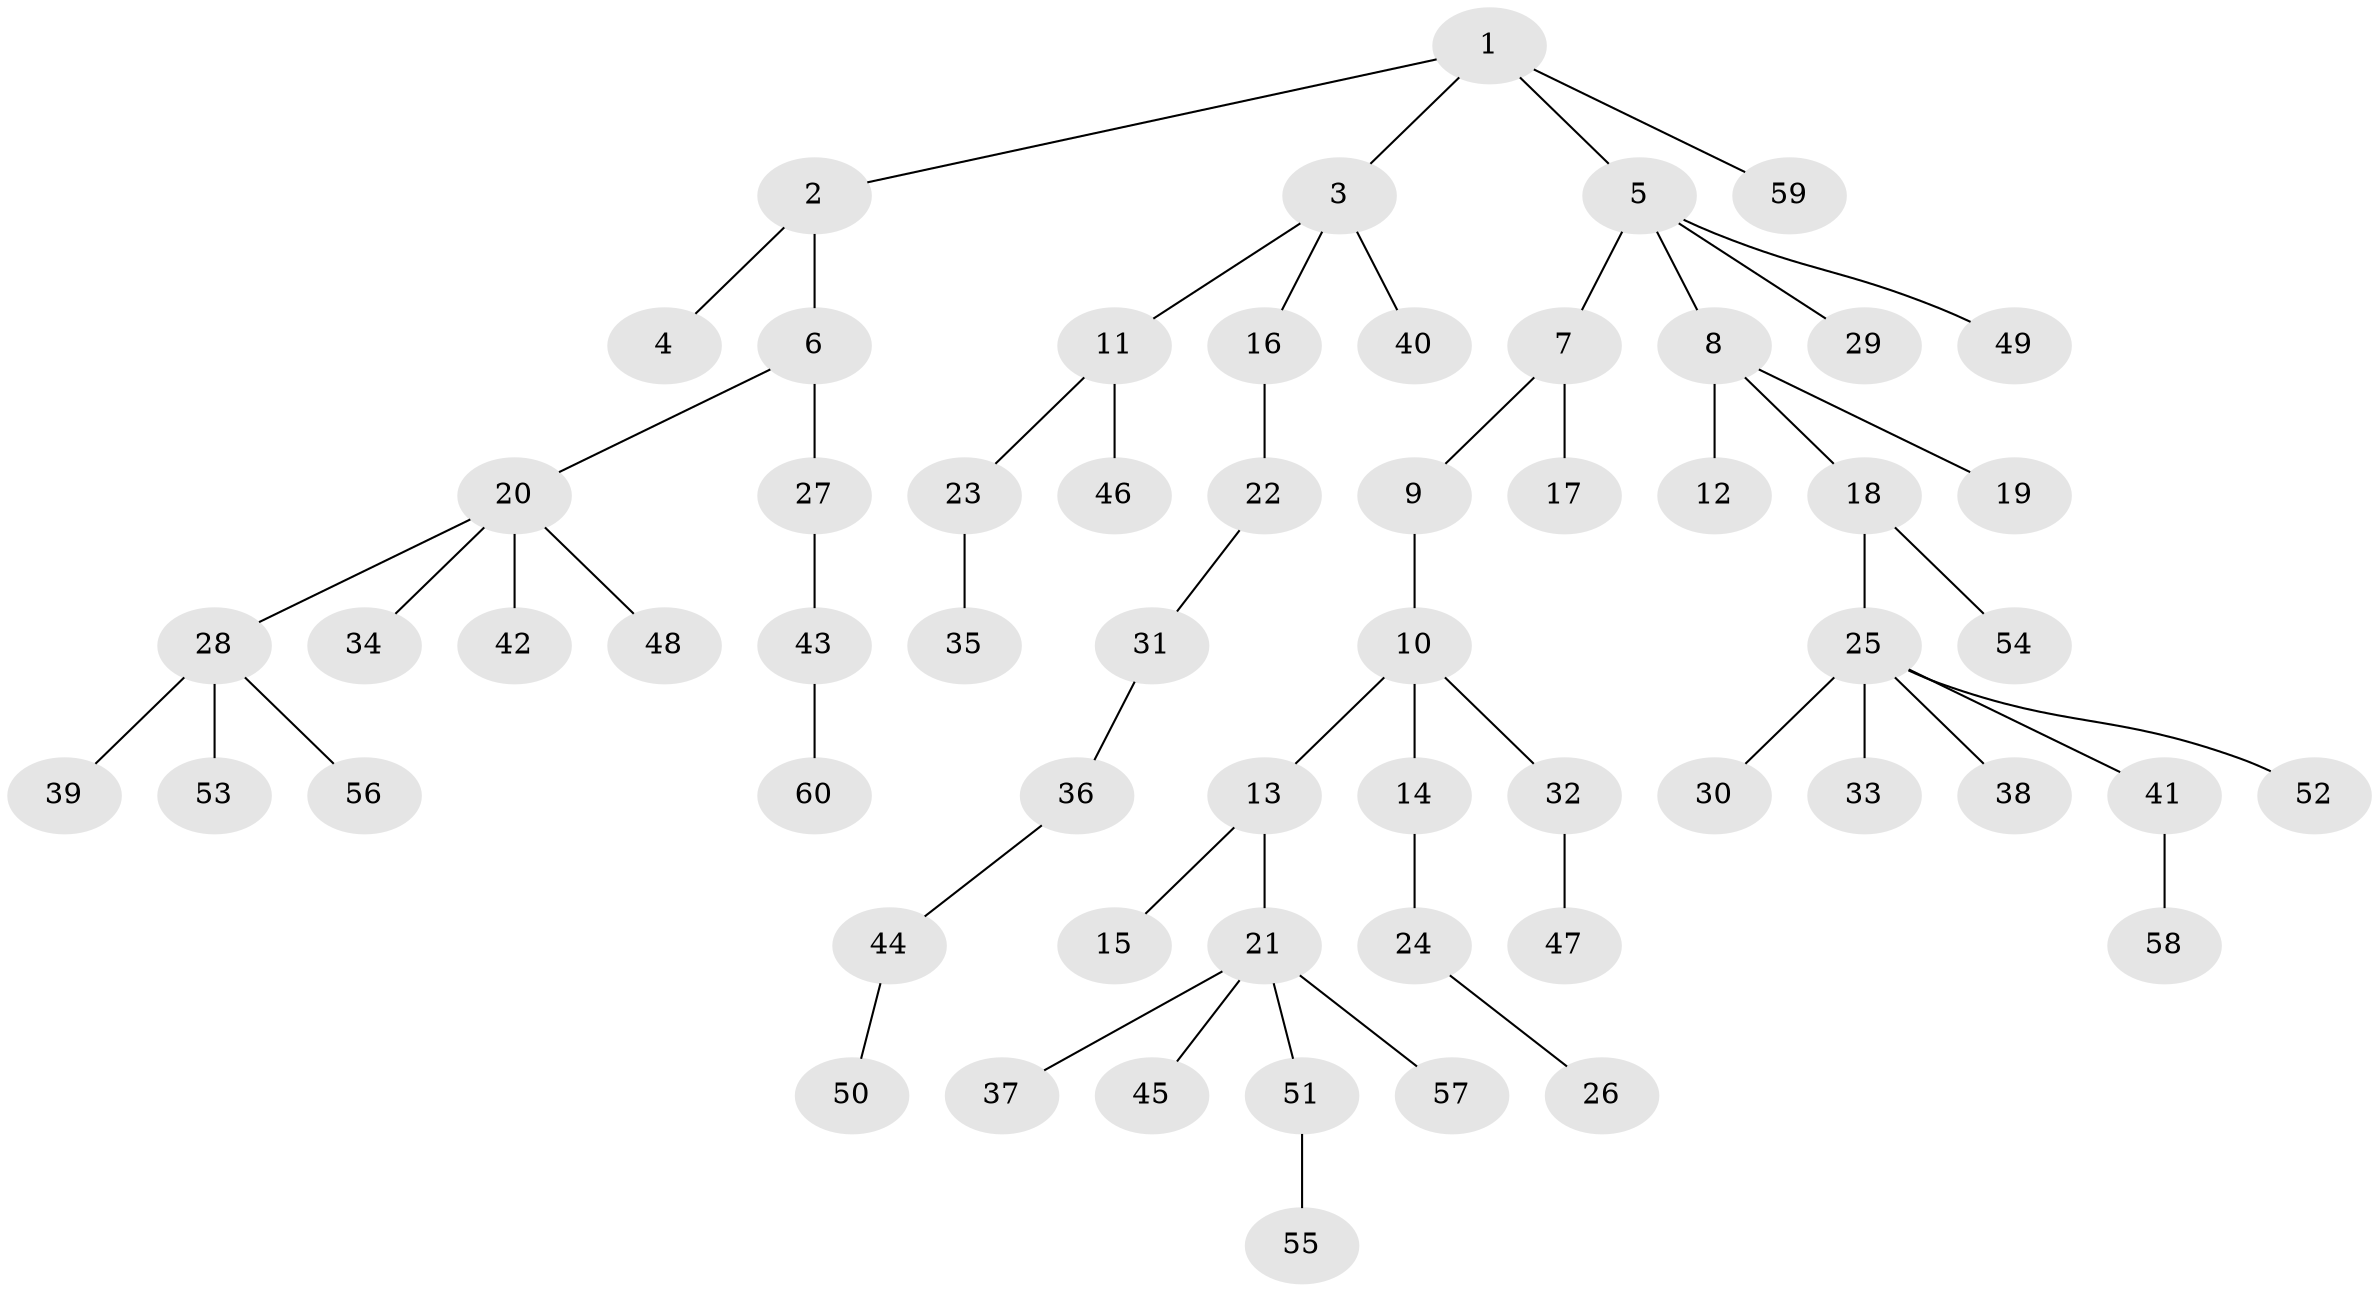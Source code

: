 // Generated by graph-tools (version 1.1) at 2025/15/03/09/25 04:15:36]
// undirected, 60 vertices, 59 edges
graph export_dot {
graph [start="1"]
  node [color=gray90,style=filled];
  1;
  2;
  3;
  4;
  5;
  6;
  7;
  8;
  9;
  10;
  11;
  12;
  13;
  14;
  15;
  16;
  17;
  18;
  19;
  20;
  21;
  22;
  23;
  24;
  25;
  26;
  27;
  28;
  29;
  30;
  31;
  32;
  33;
  34;
  35;
  36;
  37;
  38;
  39;
  40;
  41;
  42;
  43;
  44;
  45;
  46;
  47;
  48;
  49;
  50;
  51;
  52;
  53;
  54;
  55;
  56;
  57;
  58;
  59;
  60;
  1 -- 2;
  1 -- 3;
  1 -- 5;
  1 -- 59;
  2 -- 4;
  2 -- 6;
  3 -- 11;
  3 -- 16;
  3 -- 40;
  5 -- 7;
  5 -- 8;
  5 -- 29;
  5 -- 49;
  6 -- 20;
  6 -- 27;
  7 -- 9;
  7 -- 17;
  8 -- 12;
  8 -- 18;
  8 -- 19;
  9 -- 10;
  10 -- 13;
  10 -- 14;
  10 -- 32;
  11 -- 23;
  11 -- 46;
  13 -- 15;
  13 -- 21;
  14 -- 24;
  16 -- 22;
  18 -- 25;
  18 -- 54;
  20 -- 28;
  20 -- 34;
  20 -- 42;
  20 -- 48;
  21 -- 37;
  21 -- 45;
  21 -- 51;
  21 -- 57;
  22 -- 31;
  23 -- 35;
  24 -- 26;
  25 -- 30;
  25 -- 33;
  25 -- 38;
  25 -- 41;
  25 -- 52;
  27 -- 43;
  28 -- 39;
  28 -- 53;
  28 -- 56;
  31 -- 36;
  32 -- 47;
  36 -- 44;
  41 -- 58;
  43 -- 60;
  44 -- 50;
  51 -- 55;
}
